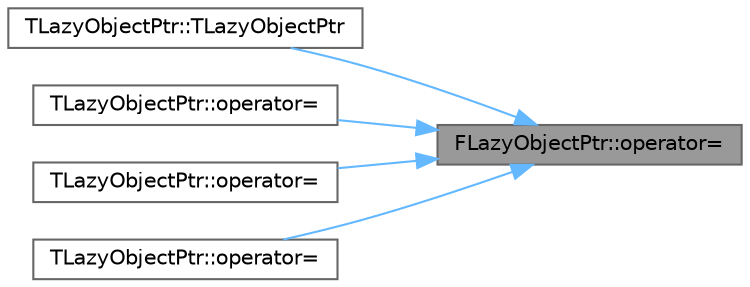 digraph "FLazyObjectPtr::operator="
{
 // INTERACTIVE_SVG=YES
 // LATEX_PDF_SIZE
  bgcolor="transparent";
  edge [fontname=Helvetica,fontsize=10,labelfontname=Helvetica,labelfontsize=10];
  node [fontname=Helvetica,fontsize=10,shape=box,height=0.2,width=0.4];
  rankdir="RL";
  Node1 [id="Node000001",label="FLazyObjectPtr::operator=",height=0.2,width=0.4,color="gray40", fillcolor="grey60", style="filled", fontcolor="black",tooltip="Copy from an object already in memory."];
  Node1 -> Node2 [id="edge1_Node000001_Node000002",dir="back",color="steelblue1",style="solid",tooltip=" "];
  Node2 [id="Node000002",label="TLazyObjectPtr::TLazyObjectPtr",height=0.2,width=0.4,color="grey40", fillcolor="white", style="filled",URL="$d5/d73/structTLazyObjectPtr.html#ada5fb10da189c42ddf2f5ca7642e5f13",tooltip="Construct from an object pointer."];
  Node1 -> Node3 [id="edge2_Node000001_Node000003",dir="back",color="steelblue1",style="solid",tooltip=" "];
  Node3 [id="Node000003",label="TLazyObjectPtr::operator=",height=0.2,width=0.4,color="grey40", fillcolor="white", style="filled",URL="$d5/d73/structTLazyObjectPtr.html#a26df51bba7fc4f2ac8d266e212bcf5d4",tooltip="Copy from a unique object identifier WARNING: this doesn't check the type of the object is correct,..."];
  Node1 -> Node4 [id="edge3_Node000001_Node000004",dir="back",color="steelblue1",style="solid",tooltip=" "];
  Node4 [id="Node000004",label="TLazyObjectPtr::operator=",height=0.2,width=0.4,color="grey40", fillcolor="white", style="filled",URL="$d5/d73/structTLazyObjectPtr.html#a9b0a8b84186ef64bef1e2cf787b22fde",tooltip="Assign from another lazy pointer with implicit upcasting allowed."];
  Node1 -> Node5 [id="edge4_Node000001_Node000005",dir="back",color="steelblue1",style="solid",tooltip=" "];
  Node5 [id="Node000005",label="TLazyObjectPtr::operator=",height=0.2,width=0.4,color="grey40", fillcolor="white", style="filled",URL="$d5/d73/structTLazyObjectPtr.html#a752592579deb5271e8d74c4de2f2ffeb",tooltip="Copy from an object pointer."];
}
